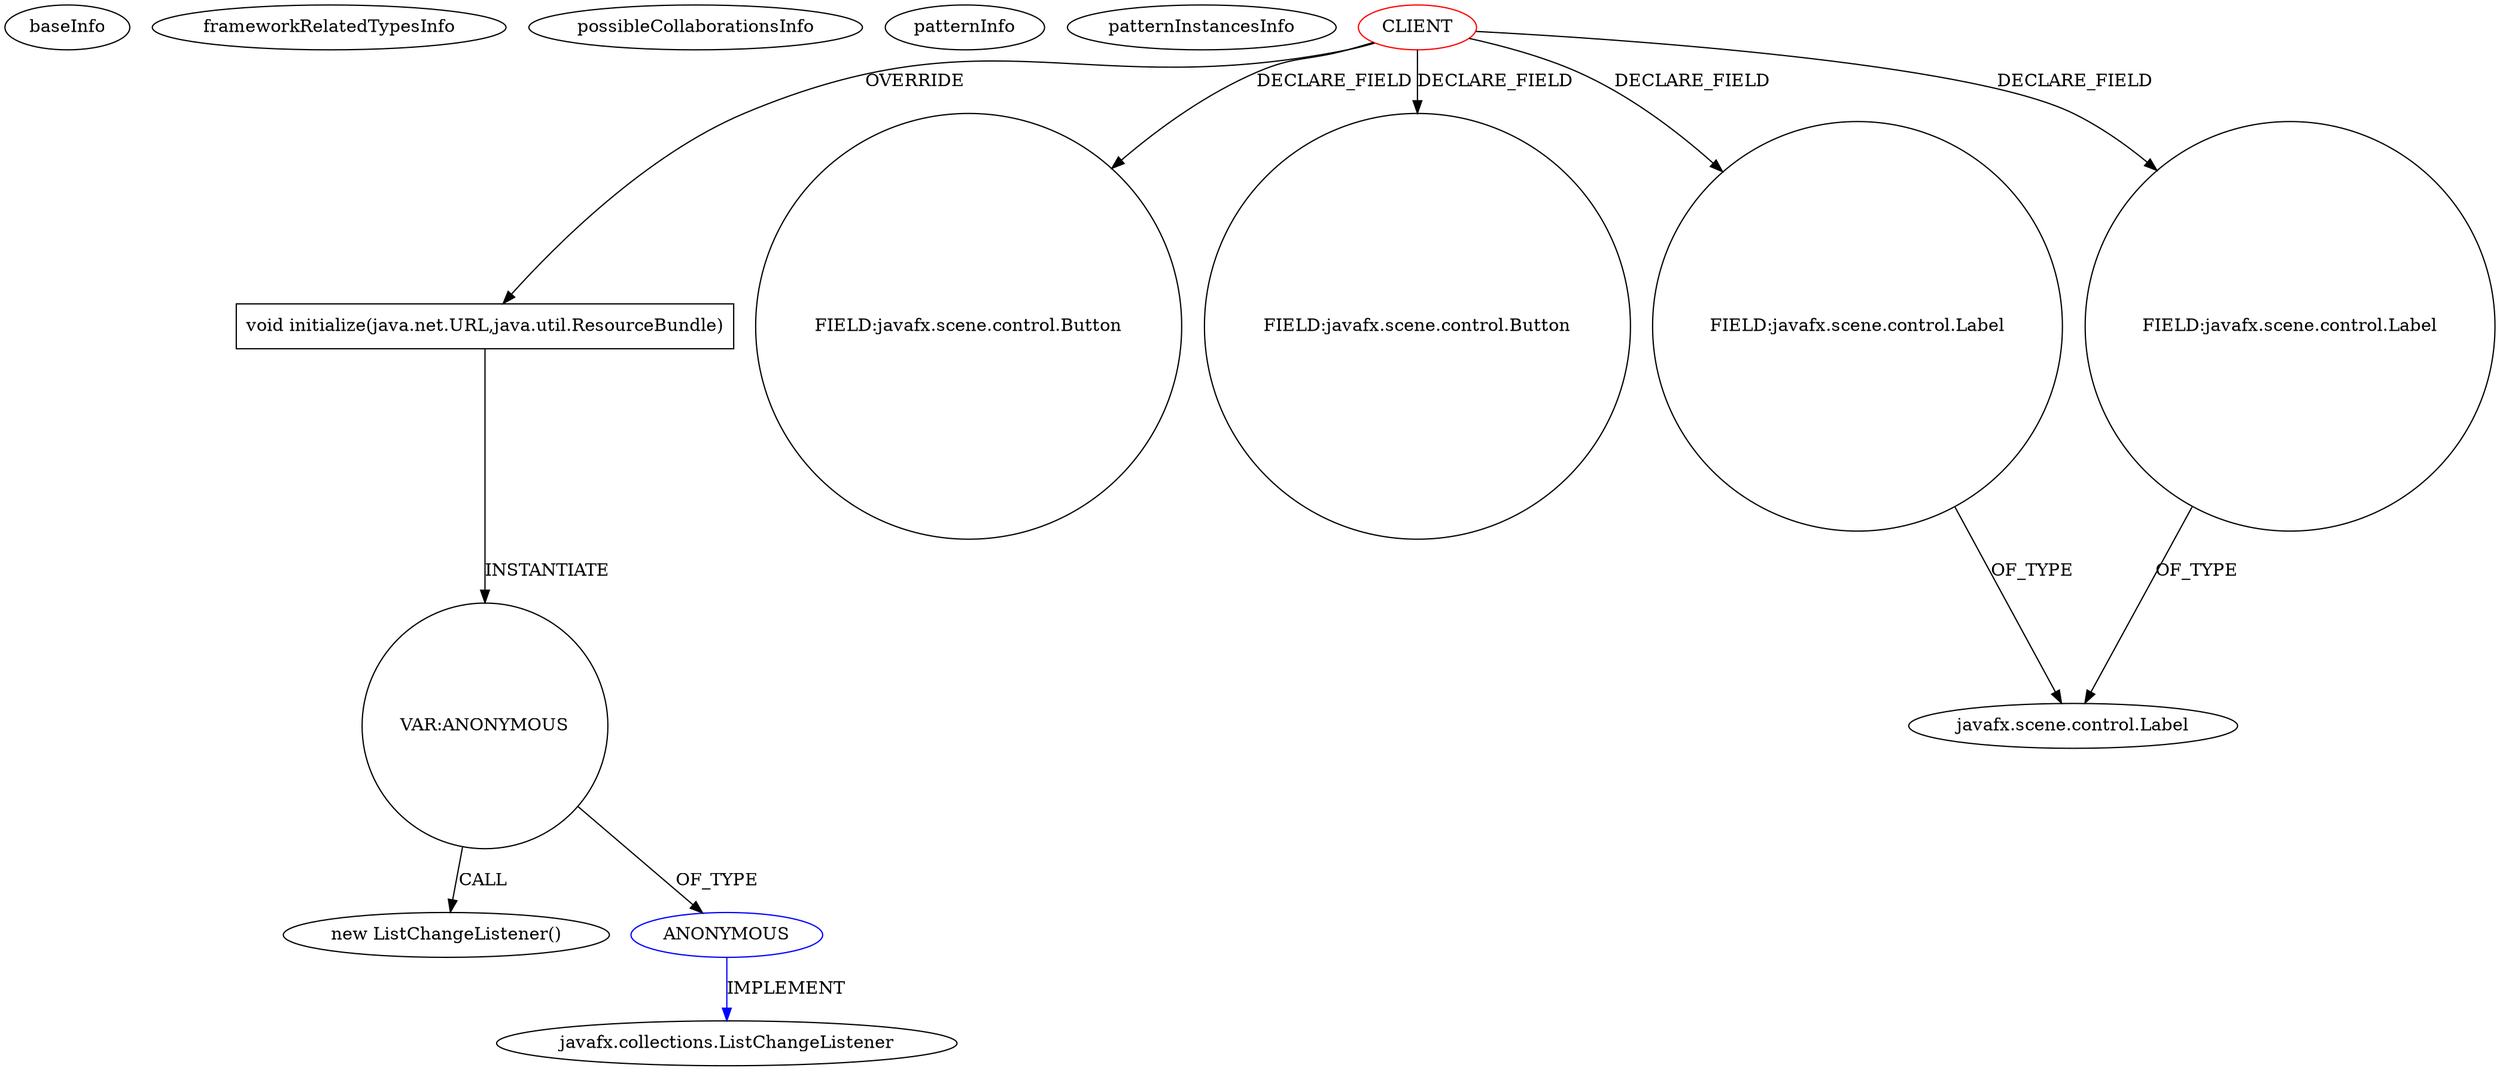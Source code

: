 digraph {
baseInfo[graphId=2801,category="pattern",isAnonymous=false,possibleRelation=false]
frameworkRelatedTypesInfo[]
possibleCollaborationsInfo[]
patternInfo[frequency=2.0,patternRootClient=0]
patternInstancesInfo[0="7thwheel-medaka-chan~/7thwheel-medaka-chan/medaka-chan-master/src/seventhwheel/pos/controller/PosController.java~PosController~30",1="bianconejo-CEFX~/bianconejo-CEFX/CEFX-master/src/cefx/CECommandeController.java~CECommandeController~2084"]
78[label="new ListChangeListener()",vertexType="CONSTRUCTOR_CALL",isFrameworkType=false]
79[label="VAR:ANONYMOUS",vertexType="VARIABLE_EXPRESION",isFrameworkType=false,shape=circle]
38[label="void initialize(java.net.URL,java.util.ResourceBundle)",vertexType="OVERRIDING_METHOD_DECLARATION",isFrameworkType=false,shape=box]
0[label="CLIENT",vertexType="ROOT_CLIENT_CLASS_DECLARATION",isFrameworkType=false,color=red]
8[label="FIELD:javafx.scene.control.Button",vertexType="FIELD_DECLARATION",isFrameworkType=false,shape=circle]
6[label="FIELD:javafx.scene.control.Button",vertexType="FIELD_DECLARATION",isFrameworkType=false,shape=circle]
80[label="ANONYMOUS",vertexType="REFERENCE_ANONYMOUS_DECLARATION",isFrameworkType=false,color=blue]
81[label="javafx.collections.ListChangeListener",vertexType="FRAMEWORK_INTERFACE_TYPE",isFrameworkType=false]
22[label="FIELD:javafx.scene.control.Label",vertexType="FIELD_DECLARATION",isFrameworkType=false,shape=circle]
21[label="javafx.scene.control.Label",vertexType="FRAMEWORK_CLASS_TYPE",isFrameworkType=false]
20[label="FIELD:javafx.scene.control.Label",vertexType="FIELD_DECLARATION",isFrameworkType=false,shape=circle]
22->21[label="OF_TYPE"]
0->6[label="DECLARE_FIELD"]
38->79[label="INSTANTIATE"]
0->8[label="DECLARE_FIELD"]
80->81[label="IMPLEMENT",color=blue]
79->80[label="OF_TYPE"]
79->78[label="CALL"]
0->38[label="OVERRIDE"]
0->20[label="DECLARE_FIELD"]
20->21[label="OF_TYPE"]
0->22[label="DECLARE_FIELD"]
}
